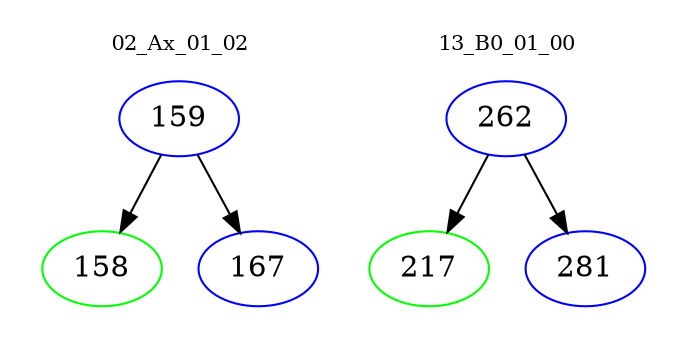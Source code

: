 digraph{
subgraph cluster_0 {
color = white
label = "02_Ax_01_02";
fontsize=10;
T0_159 [label="159", color="blue"]
T0_159 -> T0_158 [color="black"]
T0_158 [label="158", color="green"]
T0_159 -> T0_167 [color="black"]
T0_167 [label="167", color="blue"]
}
subgraph cluster_1 {
color = white
label = "13_B0_01_00";
fontsize=10;
T1_262 [label="262", color="blue"]
T1_262 -> T1_217 [color="black"]
T1_217 [label="217", color="green"]
T1_262 -> T1_281 [color="black"]
T1_281 [label="281", color="blue"]
}
}
